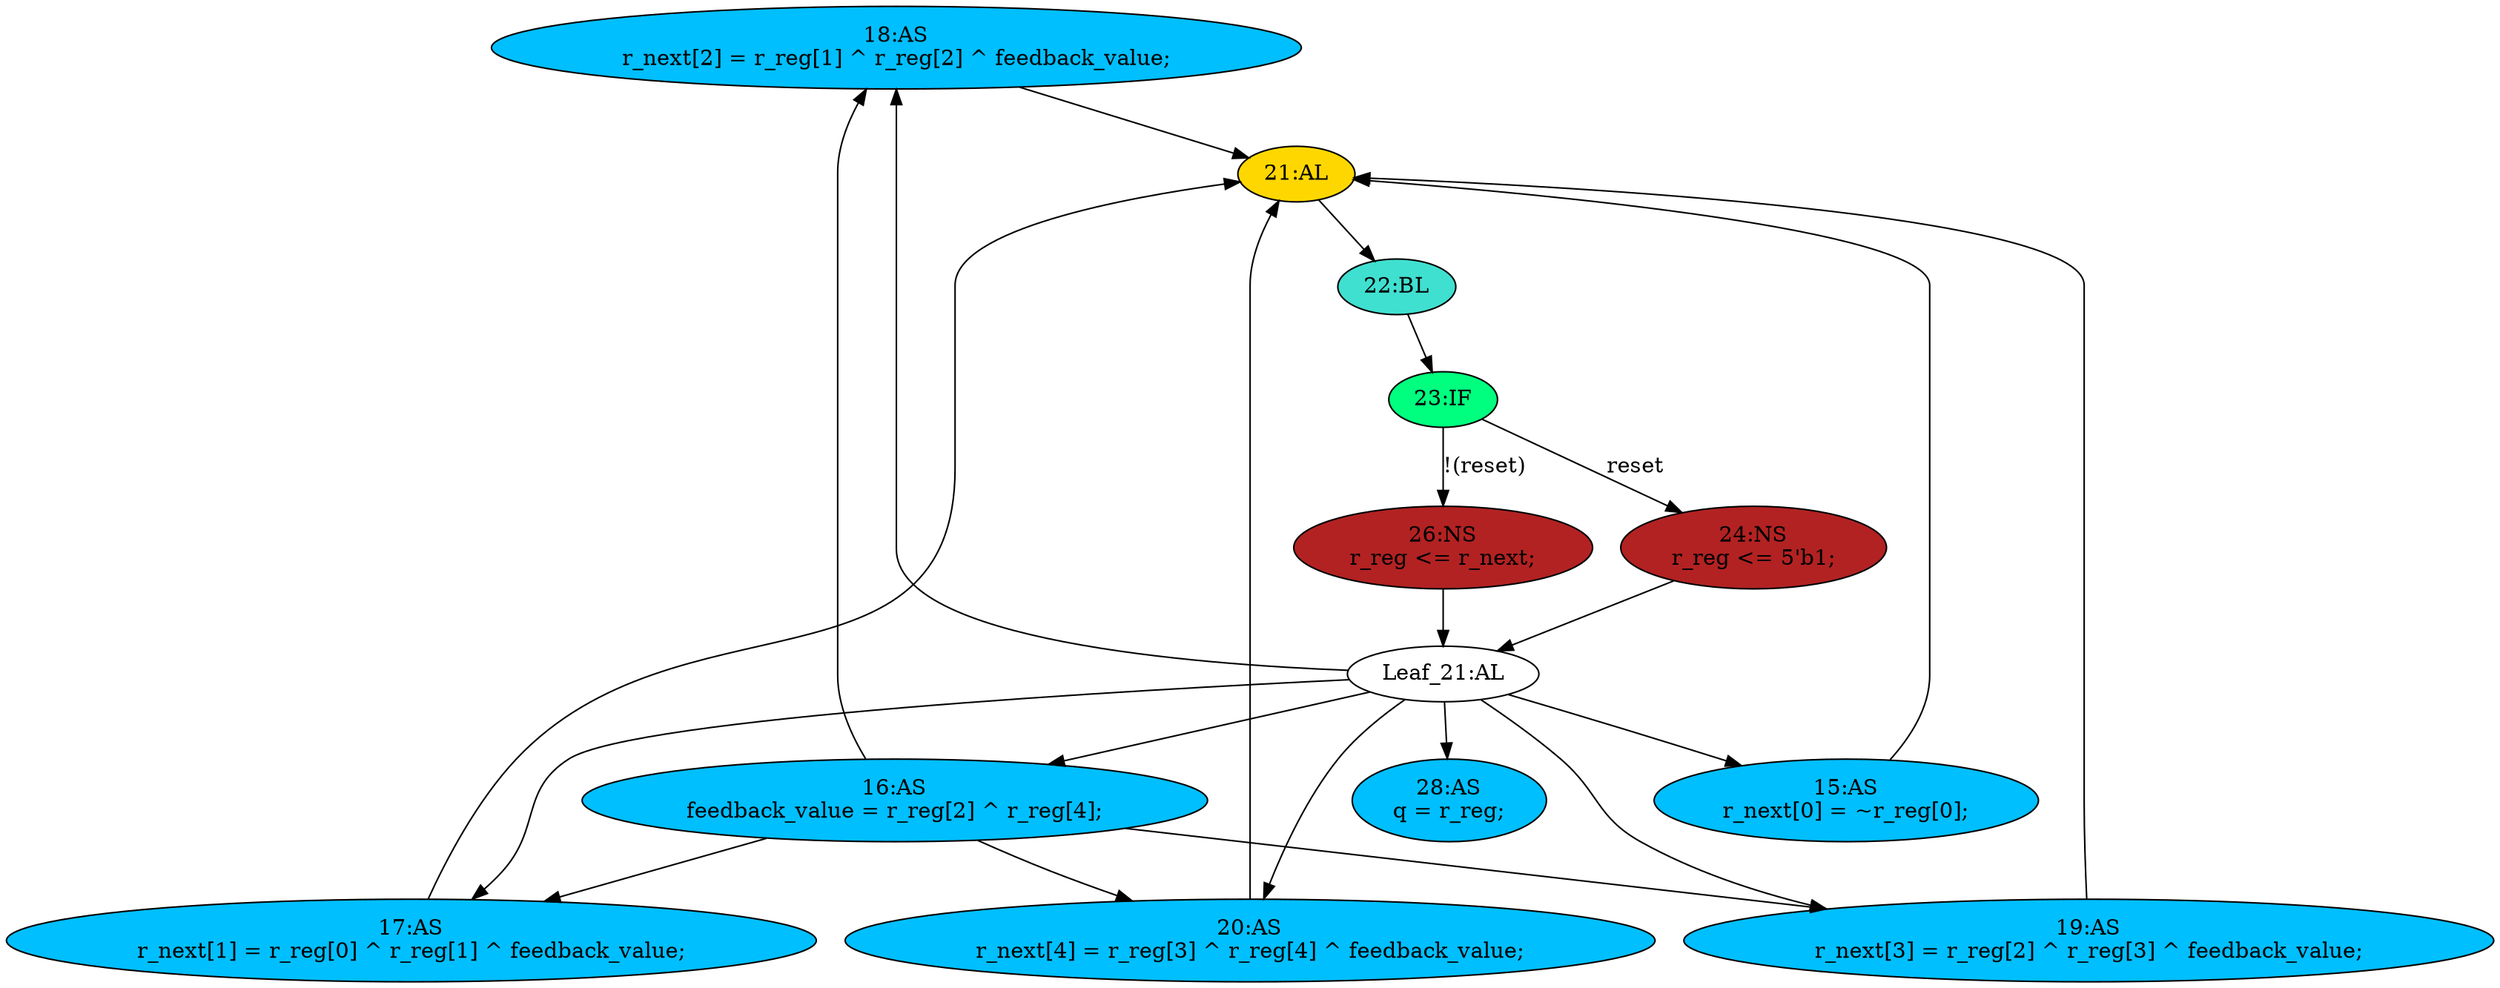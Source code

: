 strict digraph "compose( ,  )" {
	node [label="\N"];
	"18:AS"	[ast="<pyverilog.vparser.ast.Assign object at 0x7f7f513bf450>",
		def_var="['r_next']",
		fillcolor=deepskyblue,
		label="18:AS
r_next[2] = r_reg[1] ^ r_reg[2] ^ feedback_value;",
		statements="[]",
		style=filled,
		typ=Assign,
		use_var="['r_reg', 'r_reg', 'feedback_value']"];
	"21:AL"	[ast="<pyverilog.vparser.ast.Always object at 0x7f7f4f7989d0>",
		clk_sens=True,
		fillcolor=gold,
		label="21:AL",
		sens="['clk']",
		statements="[]",
		style=filled,
		typ=Always,
		use_var="['reset', 'r_next']"];
	"18:AS" -> "21:AL";
	"Leaf_21:AL"	[def_var="['r_reg']",
		label="Leaf_21:AL"];
	"Leaf_21:AL" -> "18:AS";
	"15:AS"	[ast="<pyverilog.vparser.ast.Assign object at 0x7f7f4fb243d0>",
		def_var="['r_next']",
		fillcolor=deepskyblue,
		label="15:AS
r_next[0] = ~r_reg[0];",
		statements="[]",
		style=filled,
		typ=Assign,
		use_var="['r_reg']"];
	"Leaf_21:AL" -> "15:AS";
	"17:AS"	[ast="<pyverilog.vparser.ast.Assign object at 0x7f7f4fb27650>",
		def_var="['r_next']",
		fillcolor=deepskyblue,
		label="17:AS
r_next[1] = r_reg[0] ^ r_reg[1] ^ feedback_value;",
		statements="[]",
		style=filled,
		typ=Assign,
		use_var="['r_reg', 'r_reg', 'feedback_value']"];
	"Leaf_21:AL" -> "17:AS";
	"28:AS"	[ast="<pyverilog.vparser.ast.Assign object at 0x7f7f4f7982d0>",
		def_var="['q']",
		fillcolor=deepskyblue,
		label="28:AS
q = r_reg;",
		statements="[]",
		style=filled,
		typ=Assign,
		use_var="['r_reg']"];
	"Leaf_21:AL" -> "28:AS";
	"16:AS"	[ast="<pyverilog.vparser.ast.Assign object at 0x7f7f4face4d0>",
		def_var="['feedback_value']",
		fillcolor=deepskyblue,
		label="16:AS
feedback_value = r_reg[2] ^ r_reg[4];",
		statements="[]",
		style=filled,
		typ=Assign,
		use_var="['r_reg', 'r_reg']"];
	"Leaf_21:AL" -> "16:AS";
	"20:AS"	[ast="<pyverilog.vparser.ast.Assign object at 0x7f7f4f798d90>",
		def_var="['r_next']",
		fillcolor=deepskyblue,
		label="20:AS
r_next[4] = r_reg[3] ^ r_reg[4] ^ feedback_value;",
		statements="[]",
		style=filled,
		typ=Assign,
		use_var="['r_reg', 'r_reg', 'feedback_value']"];
	"Leaf_21:AL" -> "20:AS";
	"19:AS"	[ast="<pyverilog.vparser.ast.Assign object at 0x7f7f4f798b10>",
		def_var="['r_next']",
		fillcolor=deepskyblue,
		label="19:AS
r_next[3] = r_reg[2] ^ r_reg[3] ^ feedback_value;",
		statements="[]",
		style=filled,
		typ=Assign,
		use_var="['r_reg', 'r_reg', 'feedback_value']"];
	"Leaf_21:AL" -> "19:AS";
	"22:BL"	[ast="<pyverilog.vparser.ast.Block object at 0x7f7f4f798a90>",
		fillcolor=turquoise,
		label="22:BL",
		statements="[]",
		style=filled,
		typ=Block];
	"23:IF"	[ast="<pyverilog.vparser.ast.IfStatement object at 0x7f7f4f798550>",
		fillcolor=springgreen,
		label="23:IF",
		statements="[]",
		style=filled,
		typ=IfStatement];
	"22:BL" -> "23:IF"	[cond="[]",
		lineno=None];
	"21:AL" -> "22:BL"	[cond="[]",
		lineno=None];
	"26:NS"	[ast="<pyverilog.vparser.ast.NonblockingSubstitution object at 0x7f7f4f7986d0>",
		fillcolor=firebrick,
		label="26:NS
r_reg <= r_next;",
		statements="[<pyverilog.vparser.ast.NonblockingSubstitution object at 0x7f7f4f7986d0>]",
		style=filled,
		typ=NonblockingSubstitution];
	"26:NS" -> "Leaf_21:AL"	[cond="[]",
		lineno=None];
	"24:NS"	[ast="<pyverilog.vparser.ast.NonblockingSubstitution object at 0x7f7f4f798450>",
		fillcolor=firebrick,
		label="24:NS
r_reg <= 5'b1;",
		statements="[<pyverilog.vparser.ast.NonblockingSubstitution object at 0x7f7f4f798450>]",
		style=filled,
		typ=NonblockingSubstitution];
	"24:NS" -> "Leaf_21:AL"	[cond="[]",
		lineno=None];
	"15:AS" -> "21:AL";
	"17:AS" -> "21:AL";
	"23:IF" -> "26:NS"	[cond="['reset']",
		label="!(reset)",
		lineno=23];
	"23:IF" -> "24:NS"	[cond="['reset']",
		label=reset,
		lineno=23];
	"16:AS" -> "18:AS";
	"16:AS" -> "17:AS";
	"16:AS" -> "20:AS";
	"16:AS" -> "19:AS";
	"20:AS" -> "21:AL";
	"19:AS" -> "21:AL";
}
